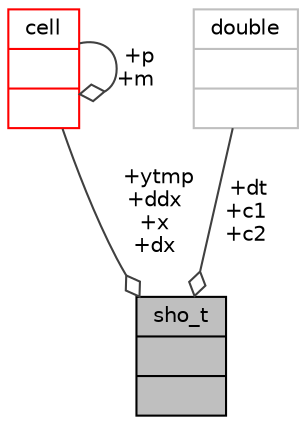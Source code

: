 digraph "sho_t"
{
 // INTERACTIVE_SVG=YES
  bgcolor="transparent";
  edge [fontname="Helvetica",fontsize="10",labelfontname="Helvetica",labelfontsize="10"];
  node [fontname="Helvetica",fontsize="10",shape=record];
  Node21 [label="{sho_t\n||}",height=0.2,width=0.4,color="black", fillcolor="grey75", style="filled", fontcolor="black"];
  Node22 -> Node21 [color="grey25",fontsize="10",style="solid",label=" +ytmp\n+ddx\n+x\n+dx" ,arrowhead="odiamond",fontname="Helvetica"];
  Node22 [label="{cell\n||}",height=0.2,width=0.4,color="red",URL="$df/def/type_8h.html#db/d76/structcell"];
  Node22 -> Node22 [color="grey25",fontsize="10",style="solid",label=" +p\n+m" ,arrowhead="odiamond",fontname="Helvetica"];
  Node32 -> Node21 [color="grey25",fontsize="10",style="solid",label=" +dt\n+c1\n+c2" ,arrowhead="odiamond",fontname="Helvetica"];
  Node32 [label="{double\n||}",height=0.2,width=0.4,color="grey75"];
}
